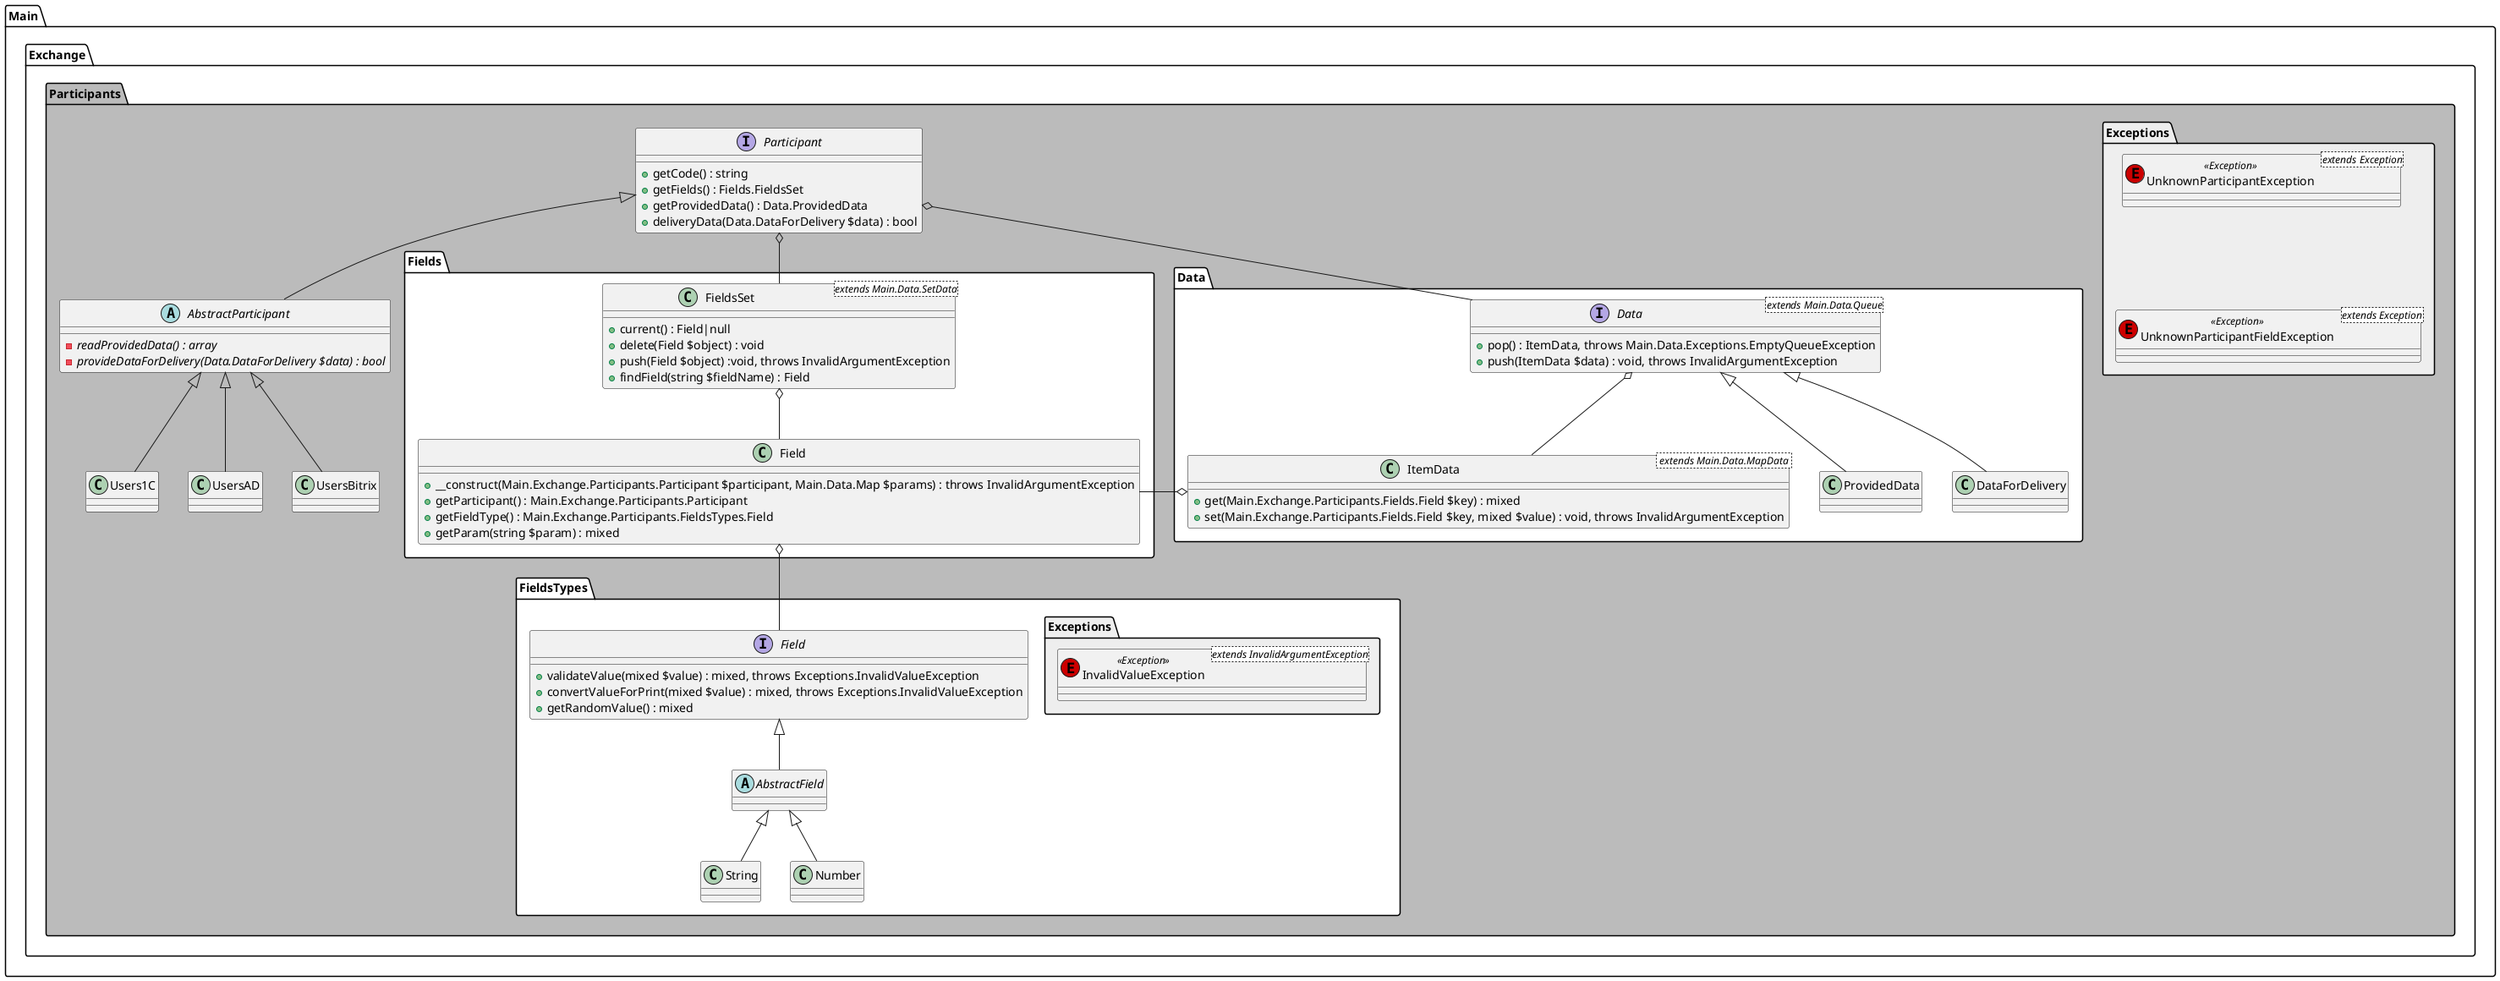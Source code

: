 @startuml

namespace Main.Exchange.Participants #BBB {
    interface Participant {
        +getCode() : string
        +getFields() : Fields.FieldsSet
        +getProvidedData() : Data.ProvidedData
        +deliveryData(Data.DataForDelivery $data) : bool
    }

    abstract AbstractParticipant {
        -{abstract}readProvidedData() : array
        -{abstract}provideDataForDelivery(Data.DataForDelivery $data) : bool
    }

    class Users1C {

    }

    class UsersAD {

    }

    class UsersBitrix {

    }
    /' ------------------------------------------- '/
    /' ----------------- Fields ------------------ '/
    /' ------------------------------------------- '/
    namespace Fields #FFF {
        class FieldsSet <extends Main.Data.SetData> {
            +current() : Field|null
            +delete(Field $object) : void
            +push(Field $object) :void, throws InvalidArgumentException
            +findField(string $fieldName) : Field
        }

        class Field {
            +__construct(Main.Exchange.Participants.Participant $participant, Main.Data.Map $params) : throws InvalidArgumentException
            +getParticipant() : Main.Exchange.Participants.Participant
            +getFieldType() : Main.Exchange.Participants.FieldsTypes.Field
            +getParam(string $param) : mixed
        }
    }
    /' ------------------------------------------- '/
    /' --------------- FieldsTypes --------------- '/
    /' ------------------------------------------- '/
    namespace FieldsTypes #FFF {
        interface Field {
            +validateValue(mixed $value) : mixed, throws Exceptions.InvalidValueException
            +convertValueForPrint(mixed $value) : mixed, throws Exceptions.InvalidValueException
            +getRandomValue() : mixed
        }

        abstract AbstractField {

        }

        class String {

        }

        class Number {

        }
        /' ---------------------------- '/
        /' -------- Exceptions -------- '/
        /' ---------------------------- '/
        namespace Exceptions #EEE {
            class InvalidValueException <extends InvalidArgumentException> << (E, #CC0000) Exception >> {

            }
        }
    }
    /' ------------------------------------------- '/
    /' ------------------ Data ------------------- '/
    /' ------------------------------------------- '/
    namespace Data #FFF {
        interface Data <extends Main.Data.Queue> {
            +pop() : ItemData, throws Main.Data.Exceptions.EmptyQueueException
            +push(ItemData $data) : void, throws InvalidArgumentException
        }

        class ProvidedData {

        }

        class DataForDelivery {

        }

        class ItemData < extends Main.Data.MapData > {
            +get(Main.Exchange.Participants.Fields.Field $key) : mixed
            +set(Main.Exchange.Participants.Fields.Field $key, mixed $value) : void, throws InvalidArgumentException
        }
    }
    /' ------------------------------------------- '/
    /' ---------------- Exceptions --------------- '/
    /' ------------------------------------------- '/
    namespace Exceptions #EEE {
        class UnknownParticipantException <extends Exception> << (E, #CC0000) Exception >> {

        }

        class UnknownParticipantFieldException <extends Exception> << (E, #CC0000) Exception >> {

        }
    }
    /' ------------------------------------------- '/
    /' ---------------- Relations ---------------- '/
    /' ------------------------------------------- '/
    Participant         <|--    AbstractParticipant
    AbstractParticipant <|--    Users1C
    AbstractParticipant <|--    UsersAD
    AbstractParticipant <|--    UsersBitrix

    Main.Exchange.Participants.Participant  o-- Main.Exchange.Participants.Data.Data
    Main.Exchange.Participants.Participant  o-- Main.Exchange.Participants.Fields.FieldsSet

    Main.Exchange.Participants.Fields.FieldsSet             o--     Main.Exchange.Participants.Fields.Field
    Main.Exchange.Participants.Fields.Field                 o--     Main.Exchange.Participants.FieldsTypes.Field
    Main.Exchange.Participants.FieldsTypes.Field            <|--    Main.Exchange.Participants.FieldsTypes.AbstractField
    Main.Exchange.Participants.FieldsTypes.AbstractField    <|--    Main.Exchange.Participants.FieldsTypes.String
    Main.Exchange.Participants.FieldsTypes.AbstractField    <|--    Main.Exchange.Participants.FieldsTypes.Number

    Main.Exchange.Participants.Data.Data        o--     Main.Exchange.Participants.Data.ItemData
    Main.Exchange.Participants.Data.Data        <|--    Main.Exchange.Participants.Data.ProvidedData
    Main.Exchange.Participants.Data.Data        <|--    Main.Exchange.Participants.Data.DataForDelivery
    Main.Exchange.Participants.Data.ItemData    o--     Main.Exchange.Participants.Fields.Field

    Main.Exchange.Participants.AbstractParticipant                      -[hidden]   Main.Exchange.Participants.Fields.FieldsSet
    Main.Exchange.Participants.Fields.FieldsSet                         -[hidden]   Main.Exchange.Participants.Data.Data
    Main.Exchange.Participants.Data.ItemData                            -[hidden]   Main.Exchange.Participants.Data.ProvidedData
    Main.Exchange.Participants.Data.ProvidedData                        -[hidden]   Main.Exchange.Participants.Data.DataForDelivery
    Main.Exchange.Participants.Exceptions.UnknownParticipantException   --[hidden]  Main.Exchange.Participants.Exceptions.UnknownParticipantFieldException
    Main.Exchange.Participants.Exceptions.UnknownParticipantException   --[hidden]  Main.Exchange.Participants.Data.Data
}

@enduml